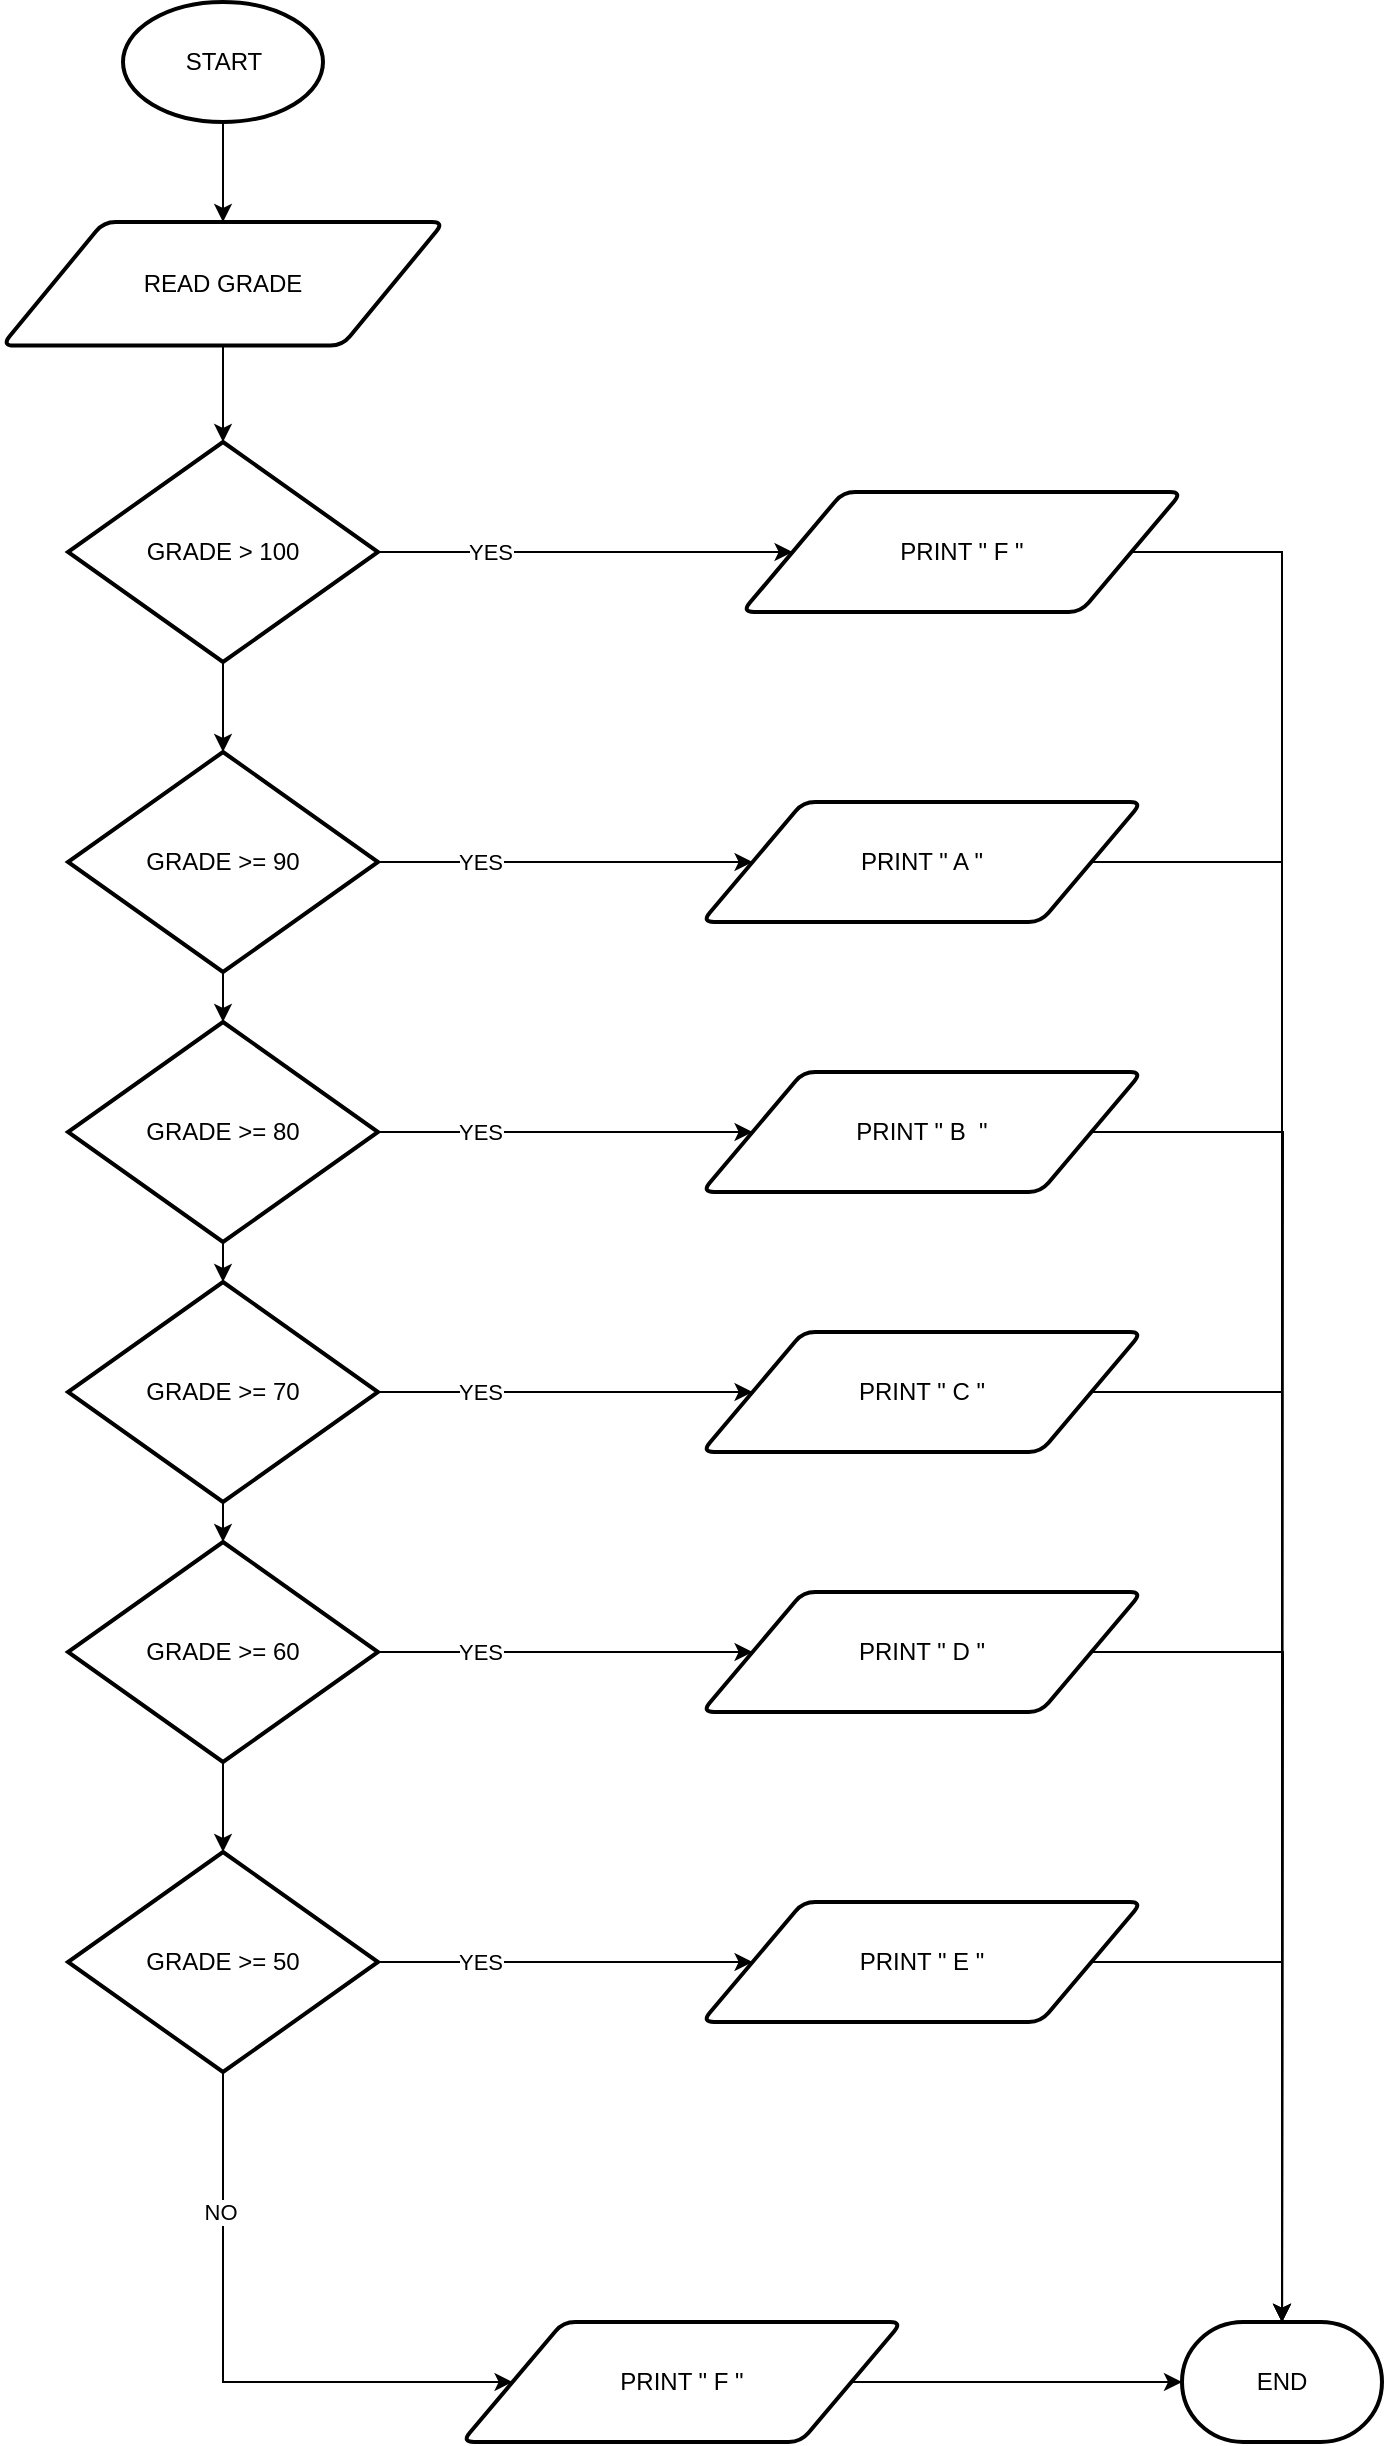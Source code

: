 <mxfile version="25.0.3">
  <diagram id="C5RBs43oDa-KdzZeNtuy" name="Page-1">
    <mxGraphModel dx="1843" dy="1926" grid="1" gridSize="10" guides="1" tooltips="1" connect="1" arrows="1" fold="1" page="1" pageScale="1" pageWidth="827" pageHeight="1169" math="0" shadow="0">
      <root>
        <mxCell id="WIyWlLk6GJQsqaUBKTNV-0" />
        <mxCell id="WIyWlLk6GJQsqaUBKTNV-1" parent="WIyWlLk6GJQsqaUBKTNV-0" />
        <mxCell id="mzyxMpm9BV7X5Ml5ykUT-2" style="edgeStyle=orthogonalEdgeStyle;rounded=0;orthogonalLoop=1;jettySize=auto;html=1;exitX=0.5;exitY=1;exitDx=0;exitDy=0;exitPerimeter=0;entryX=0.5;entryY=0;entryDx=0;entryDy=0;" edge="1" parent="WIyWlLk6GJQsqaUBKTNV-1" source="mzyxMpm9BV7X5Ml5ykUT-0" target="mzyxMpm9BV7X5Ml5ykUT-1">
          <mxGeometry relative="1" as="geometry" />
        </mxCell>
        <mxCell id="mzyxMpm9BV7X5Ml5ykUT-0" value="START" style="strokeWidth=2;html=1;shape=mxgraph.flowchart.start_1;whiteSpace=wrap;" vertex="1" parent="WIyWlLk6GJQsqaUBKTNV-1">
          <mxGeometry x="180.5" y="-90" width="100" height="60" as="geometry" />
        </mxCell>
        <mxCell id="mzyxMpm9BV7X5Ml5ykUT-1" value="READ GRADE" style="shape=parallelogram;html=1;strokeWidth=2;perimeter=parallelogramPerimeter;whiteSpace=wrap;rounded=1;arcSize=12;size=0.23;" vertex="1" parent="WIyWlLk6GJQsqaUBKTNV-1">
          <mxGeometry x="120" y="20" width="221" height="61.8" as="geometry" />
        </mxCell>
        <mxCell id="mzyxMpm9BV7X5Ml5ykUT-7" style="edgeStyle=orthogonalEdgeStyle;rounded=0;orthogonalLoop=1;jettySize=auto;html=1;exitX=1;exitY=0.5;exitDx=0;exitDy=0;exitPerimeter=0;" edge="1" parent="WIyWlLk6GJQsqaUBKTNV-1" source="mzyxMpm9BV7X5Ml5ykUT-3" target="mzyxMpm9BV7X5Ml5ykUT-6">
          <mxGeometry relative="1" as="geometry" />
        </mxCell>
        <mxCell id="mzyxMpm9BV7X5Ml5ykUT-8" value="YES" style="edgeLabel;html=1;align=center;verticalAlign=middle;resizable=0;points=[];" vertex="1" connectable="0" parent="mzyxMpm9BV7X5Ml5ykUT-7">
          <mxGeometry x="-0.458" relative="1" as="geometry">
            <mxPoint as="offset" />
          </mxGeometry>
        </mxCell>
        <mxCell id="mzyxMpm9BV7X5Ml5ykUT-3" value="GRADE &amp;gt;= 90" style="strokeWidth=2;html=1;shape=mxgraph.flowchart.decision;whiteSpace=wrap;" vertex="1" parent="WIyWlLk6GJQsqaUBKTNV-1">
          <mxGeometry x="153" y="285" width="155" height="110" as="geometry" />
        </mxCell>
        <mxCell id="mzyxMpm9BV7X5Ml5ykUT-39" style="edgeStyle=orthogonalEdgeStyle;rounded=0;orthogonalLoop=1;jettySize=auto;html=1;exitX=1;exitY=0.5;exitDx=0;exitDy=0;" edge="1" parent="WIyWlLk6GJQsqaUBKTNV-1" source="mzyxMpm9BV7X5Ml5ykUT-6" target="mzyxMpm9BV7X5Ml5ykUT-36">
          <mxGeometry relative="1" as="geometry" />
        </mxCell>
        <mxCell id="mzyxMpm9BV7X5Ml5ykUT-6" value="PRINT &quot; A &quot;" style="shape=parallelogram;html=1;strokeWidth=2;perimeter=parallelogramPerimeter;whiteSpace=wrap;rounded=1;arcSize=12;size=0.23;" vertex="1" parent="WIyWlLk6GJQsqaUBKTNV-1">
          <mxGeometry x="470" y="310" width="220" height="60" as="geometry" />
        </mxCell>
        <mxCell id="mzyxMpm9BV7X5Ml5ykUT-9" style="edgeStyle=orthogonalEdgeStyle;rounded=0;orthogonalLoop=1;jettySize=auto;html=1;exitX=1;exitY=0.5;exitDx=0;exitDy=0;exitPerimeter=0;" edge="1" parent="WIyWlLk6GJQsqaUBKTNV-1" source="mzyxMpm9BV7X5Ml5ykUT-11" target="mzyxMpm9BV7X5Ml5ykUT-12">
          <mxGeometry relative="1" as="geometry" />
        </mxCell>
        <mxCell id="mzyxMpm9BV7X5Ml5ykUT-10" value="YES" style="edgeLabel;html=1;align=center;verticalAlign=middle;resizable=0;points=[];" vertex="1" connectable="0" parent="mzyxMpm9BV7X5Ml5ykUT-9">
          <mxGeometry x="-0.458" relative="1" as="geometry">
            <mxPoint as="offset" />
          </mxGeometry>
        </mxCell>
        <mxCell id="mzyxMpm9BV7X5Ml5ykUT-11" value="GRADE &amp;gt;= 80" style="strokeWidth=2;html=1;shape=mxgraph.flowchart.decision;whiteSpace=wrap;" vertex="1" parent="WIyWlLk6GJQsqaUBKTNV-1">
          <mxGeometry x="153" y="420" width="155" height="110" as="geometry" />
        </mxCell>
        <mxCell id="mzyxMpm9BV7X5Ml5ykUT-40" style="edgeStyle=orthogonalEdgeStyle;rounded=0;orthogonalLoop=1;jettySize=auto;html=1;exitX=1;exitY=0.5;exitDx=0;exitDy=0;" edge="1" parent="WIyWlLk6GJQsqaUBKTNV-1" source="mzyxMpm9BV7X5Ml5ykUT-12">
          <mxGeometry relative="1" as="geometry">
            <mxPoint x="760" y="1101.6" as="targetPoint" />
          </mxGeometry>
        </mxCell>
        <mxCell id="mzyxMpm9BV7X5Ml5ykUT-12" value="PRINT &quot; B&amp;nbsp; &quot;" style="shape=parallelogram;html=1;strokeWidth=2;perimeter=parallelogramPerimeter;whiteSpace=wrap;rounded=1;arcSize=12;size=0.23;" vertex="1" parent="WIyWlLk6GJQsqaUBKTNV-1">
          <mxGeometry x="470" y="445" width="220" height="60" as="geometry" />
        </mxCell>
        <mxCell id="mzyxMpm9BV7X5Ml5ykUT-13" style="edgeStyle=orthogonalEdgeStyle;rounded=0;orthogonalLoop=1;jettySize=auto;html=1;exitX=1;exitY=0.5;exitDx=0;exitDy=0;exitPerimeter=0;" edge="1" parent="WIyWlLk6GJQsqaUBKTNV-1" source="mzyxMpm9BV7X5Ml5ykUT-15" target="mzyxMpm9BV7X5Ml5ykUT-16">
          <mxGeometry relative="1" as="geometry" />
        </mxCell>
        <mxCell id="mzyxMpm9BV7X5Ml5ykUT-14" value="YES" style="edgeLabel;html=1;align=center;verticalAlign=middle;resizable=0;points=[];" vertex="1" connectable="0" parent="mzyxMpm9BV7X5Ml5ykUT-13">
          <mxGeometry x="-0.458" relative="1" as="geometry">
            <mxPoint as="offset" />
          </mxGeometry>
        </mxCell>
        <mxCell id="mzyxMpm9BV7X5Ml5ykUT-15" value="GRADE &amp;gt;= 70" style="strokeWidth=2;html=1;shape=mxgraph.flowchart.decision;whiteSpace=wrap;" vertex="1" parent="WIyWlLk6GJQsqaUBKTNV-1">
          <mxGeometry x="153" y="550" width="155" height="110" as="geometry" />
        </mxCell>
        <mxCell id="mzyxMpm9BV7X5Ml5ykUT-16" value="PRINT &quot; C &quot;" style="shape=parallelogram;html=1;strokeWidth=2;perimeter=parallelogramPerimeter;whiteSpace=wrap;rounded=1;arcSize=12;size=0.23;" vertex="1" parent="WIyWlLk6GJQsqaUBKTNV-1">
          <mxGeometry x="470" y="575" width="220" height="60" as="geometry" />
        </mxCell>
        <mxCell id="mzyxMpm9BV7X5Ml5ykUT-17" style="edgeStyle=orthogonalEdgeStyle;rounded=0;orthogonalLoop=1;jettySize=auto;html=1;exitX=1;exitY=0.5;exitDx=0;exitDy=0;exitPerimeter=0;" edge="1" parent="WIyWlLk6GJQsqaUBKTNV-1" source="mzyxMpm9BV7X5Ml5ykUT-19" target="mzyxMpm9BV7X5Ml5ykUT-20">
          <mxGeometry relative="1" as="geometry" />
        </mxCell>
        <mxCell id="mzyxMpm9BV7X5Ml5ykUT-18" value="YES" style="edgeLabel;html=1;align=center;verticalAlign=middle;resizable=0;points=[];" vertex="1" connectable="0" parent="mzyxMpm9BV7X5Ml5ykUT-17">
          <mxGeometry x="-0.458" relative="1" as="geometry">
            <mxPoint as="offset" />
          </mxGeometry>
        </mxCell>
        <mxCell id="mzyxMpm9BV7X5Ml5ykUT-19" value="GRADE &amp;gt;= 60" style="strokeWidth=2;html=1;shape=mxgraph.flowchart.decision;whiteSpace=wrap;" vertex="1" parent="WIyWlLk6GJQsqaUBKTNV-1">
          <mxGeometry x="153" y="680" width="155" height="110" as="geometry" />
        </mxCell>
        <mxCell id="mzyxMpm9BV7X5Ml5ykUT-42" style="edgeStyle=orthogonalEdgeStyle;rounded=0;orthogonalLoop=1;jettySize=auto;html=1;exitX=1;exitY=0.5;exitDx=0;exitDy=0;" edge="1" parent="WIyWlLk6GJQsqaUBKTNV-1" source="mzyxMpm9BV7X5Ml5ykUT-20">
          <mxGeometry relative="1" as="geometry">
            <mxPoint x="760" y="1100" as="targetPoint" />
          </mxGeometry>
        </mxCell>
        <mxCell id="mzyxMpm9BV7X5Ml5ykUT-20" value="PRINT &quot; D &quot;" style="shape=parallelogram;html=1;strokeWidth=2;perimeter=parallelogramPerimeter;whiteSpace=wrap;rounded=1;arcSize=12;size=0.23;" vertex="1" parent="WIyWlLk6GJQsqaUBKTNV-1">
          <mxGeometry x="470" y="705" width="220" height="60" as="geometry" />
        </mxCell>
        <mxCell id="mzyxMpm9BV7X5Ml5ykUT-21" style="edgeStyle=orthogonalEdgeStyle;rounded=0;orthogonalLoop=1;jettySize=auto;html=1;exitX=1;exitY=0.5;exitDx=0;exitDy=0;exitPerimeter=0;" edge="1" parent="WIyWlLk6GJQsqaUBKTNV-1" source="mzyxMpm9BV7X5Ml5ykUT-23" target="mzyxMpm9BV7X5Ml5ykUT-24">
          <mxGeometry relative="1" as="geometry" />
        </mxCell>
        <mxCell id="mzyxMpm9BV7X5Ml5ykUT-22" value="YES" style="edgeLabel;html=1;align=center;verticalAlign=middle;resizable=0;points=[];" vertex="1" connectable="0" parent="mzyxMpm9BV7X5Ml5ykUT-21">
          <mxGeometry x="-0.458" relative="1" as="geometry">
            <mxPoint as="offset" />
          </mxGeometry>
        </mxCell>
        <mxCell id="mzyxMpm9BV7X5Ml5ykUT-63" style="edgeStyle=orthogonalEdgeStyle;rounded=0;orthogonalLoop=1;jettySize=auto;html=1;exitX=0.5;exitY=1;exitDx=0;exitDy=0;exitPerimeter=0;entryX=0;entryY=0.5;entryDx=0;entryDy=0;" edge="1" parent="WIyWlLk6GJQsqaUBKTNV-1" source="mzyxMpm9BV7X5Ml5ykUT-23" target="mzyxMpm9BV7X5Ml5ykUT-61">
          <mxGeometry relative="1" as="geometry">
            <Array as="points">
              <mxPoint x="230" y="1100" />
            </Array>
          </mxGeometry>
        </mxCell>
        <mxCell id="mzyxMpm9BV7X5Ml5ykUT-65" value="NO" style="edgeLabel;html=1;align=center;verticalAlign=middle;resizable=0;points=[];" vertex="1" connectable="0" parent="mzyxMpm9BV7X5Ml5ykUT-63">
          <mxGeometry x="-0.534" y="-2" relative="1" as="geometry">
            <mxPoint as="offset" />
          </mxGeometry>
        </mxCell>
        <mxCell id="mzyxMpm9BV7X5Ml5ykUT-23" value="GRADE &amp;gt;= 50" style="strokeWidth=2;html=1;shape=mxgraph.flowchart.decision;whiteSpace=wrap;" vertex="1" parent="WIyWlLk6GJQsqaUBKTNV-1">
          <mxGeometry x="153" y="835" width="155" height="110" as="geometry" />
        </mxCell>
        <mxCell id="mzyxMpm9BV7X5Ml5ykUT-24" value="PRINT &quot; E &quot;" style="shape=parallelogram;html=1;strokeWidth=2;perimeter=parallelogramPerimeter;whiteSpace=wrap;rounded=1;arcSize=12;size=0.23;" vertex="1" parent="WIyWlLk6GJQsqaUBKTNV-1">
          <mxGeometry x="470" y="860" width="220" height="60" as="geometry" />
        </mxCell>
        <mxCell id="mzyxMpm9BV7X5Ml5ykUT-31" style="edgeStyle=orthogonalEdgeStyle;rounded=0;orthogonalLoop=1;jettySize=auto;html=1;exitX=0.5;exitY=1;exitDx=0;exitDy=0;exitPerimeter=0;entryX=0.5;entryY=0;entryDx=0;entryDy=0;entryPerimeter=0;" edge="1" parent="WIyWlLk6GJQsqaUBKTNV-1" source="mzyxMpm9BV7X5Ml5ykUT-3" target="mzyxMpm9BV7X5Ml5ykUT-11">
          <mxGeometry relative="1" as="geometry" />
        </mxCell>
        <mxCell id="mzyxMpm9BV7X5Ml5ykUT-32" style="edgeStyle=orthogonalEdgeStyle;rounded=0;orthogonalLoop=1;jettySize=auto;html=1;exitX=0.5;exitY=1;exitDx=0;exitDy=0;exitPerimeter=0;entryX=0.5;entryY=0;entryDx=0;entryDy=0;entryPerimeter=0;" edge="1" parent="WIyWlLk6GJQsqaUBKTNV-1" source="mzyxMpm9BV7X5Ml5ykUT-11" target="mzyxMpm9BV7X5Ml5ykUT-15">
          <mxGeometry relative="1" as="geometry" />
        </mxCell>
        <mxCell id="mzyxMpm9BV7X5Ml5ykUT-33" style="edgeStyle=orthogonalEdgeStyle;rounded=0;orthogonalLoop=1;jettySize=auto;html=1;exitX=0.5;exitY=1;exitDx=0;exitDy=0;exitPerimeter=0;entryX=0.5;entryY=0;entryDx=0;entryDy=0;entryPerimeter=0;" edge="1" parent="WIyWlLk6GJQsqaUBKTNV-1" source="mzyxMpm9BV7X5Ml5ykUT-15" target="mzyxMpm9BV7X5Ml5ykUT-19">
          <mxGeometry relative="1" as="geometry" />
        </mxCell>
        <mxCell id="mzyxMpm9BV7X5Ml5ykUT-34" style="edgeStyle=orthogonalEdgeStyle;rounded=0;orthogonalLoop=1;jettySize=auto;html=1;exitX=0.5;exitY=1;exitDx=0;exitDy=0;exitPerimeter=0;entryX=0.5;entryY=0;entryDx=0;entryDy=0;entryPerimeter=0;" edge="1" parent="WIyWlLk6GJQsqaUBKTNV-1" source="mzyxMpm9BV7X5Ml5ykUT-19" target="mzyxMpm9BV7X5Ml5ykUT-23">
          <mxGeometry relative="1" as="geometry" />
        </mxCell>
        <mxCell id="mzyxMpm9BV7X5Ml5ykUT-41" style="edgeStyle=orthogonalEdgeStyle;rounded=0;orthogonalLoop=1;jettySize=auto;html=1;exitX=1;exitY=0.5;exitDx=0;exitDy=0;entryX=0.5;entryY=0;entryDx=0;entryDy=0;entryPerimeter=0;" edge="1" parent="WIyWlLk6GJQsqaUBKTNV-1" source="mzyxMpm9BV7X5Ml5ykUT-16" target="mzyxMpm9BV7X5Ml5ykUT-36">
          <mxGeometry relative="1" as="geometry" />
        </mxCell>
        <mxCell id="mzyxMpm9BV7X5Ml5ykUT-51" style="edgeStyle=orthogonalEdgeStyle;rounded=0;orthogonalLoop=1;jettySize=auto;html=1;exitX=1;exitY=0.5;exitDx=0;exitDy=0;exitPerimeter=0;" edge="1" parent="WIyWlLk6GJQsqaUBKTNV-1" source="mzyxMpm9BV7X5Ml5ykUT-53" target="mzyxMpm9BV7X5Ml5ykUT-54">
          <mxGeometry relative="1" as="geometry" />
        </mxCell>
        <mxCell id="mzyxMpm9BV7X5Ml5ykUT-52" value="YES" style="edgeLabel;html=1;align=center;verticalAlign=middle;resizable=0;points=[];" vertex="1" connectable="0" parent="mzyxMpm9BV7X5Ml5ykUT-51">
          <mxGeometry x="-0.458" relative="1" as="geometry">
            <mxPoint as="offset" />
          </mxGeometry>
        </mxCell>
        <mxCell id="mzyxMpm9BV7X5Ml5ykUT-53" value="GRADE &amp;gt; 100" style="strokeWidth=2;html=1;shape=mxgraph.flowchart.decision;whiteSpace=wrap;" vertex="1" parent="WIyWlLk6GJQsqaUBKTNV-1">
          <mxGeometry x="153" y="130" width="155" height="110" as="geometry" />
        </mxCell>
        <mxCell id="mzyxMpm9BV7X5Ml5ykUT-54" value="PRINT &quot; F &quot;" style="shape=parallelogram;html=1;strokeWidth=2;perimeter=parallelogramPerimeter;whiteSpace=wrap;rounded=1;arcSize=12;size=0.23;" vertex="1" parent="WIyWlLk6GJQsqaUBKTNV-1">
          <mxGeometry x="490" y="155" width="220" height="60" as="geometry" />
        </mxCell>
        <mxCell id="mzyxMpm9BV7X5Ml5ykUT-58" style="edgeStyle=orthogonalEdgeStyle;rounded=0;orthogonalLoop=1;jettySize=auto;html=1;exitX=0.5;exitY=1;exitDx=0;exitDy=0;entryX=0.5;entryY=0;entryDx=0;entryDy=0;entryPerimeter=0;" edge="1" parent="WIyWlLk6GJQsqaUBKTNV-1" source="mzyxMpm9BV7X5Ml5ykUT-1" target="mzyxMpm9BV7X5Ml5ykUT-53">
          <mxGeometry relative="1" as="geometry" />
        </mxCell>
        <mxCell id="mzyxMpm9BV7X5Ml5ykUT-59" style="edgeStyle=orthogonalEdgeStyle;rounded=0;orthogonalLoop=1;jettySize=auto;html=1;exitX=0.5;exitY=1;exitDx=0;exitDy=0;exitPerimeter=0;entryX=0.5;entryY=0;entryDx=0;entryDy=0;entryPerimeter=0;" edge="1" parent="WIyWlLk6GJQsqaUBKTNV-1" source="mzyxMpm9BV7X5Ml5ykUT-53" target="mzyxMpm9BV7X5Ml5ykUT-3">
          <mxGeometry relative="1" as="geometry" />
        </mxCell>
        <mxCell id="mzyxMpm9BV7X5Ml5ykUT-60" style="edgeStyle=orthogonalEdgeStyle;rounded=0;orthogonalLoop=1;jettySize=auto;html=1;exitX=1;exitY=0.5;exitDx=0;exitDy=0;entryX=0.5;entryY=0;entryDx=0;entryDy=0;entryPerimeter=0;" edge="1" parent="WIyWlLk6GJQsqaUBKTNV-1" source="mzyxMpm9BV7X5Ml5ykUT-54" target="mzyxMpm9BV7X5Ml5ykUT-36">
          <mxGeometry relative="1" as="geometry">
            <Array as="points">
              <mxPoint x="760" y="185" />
            </Array>
          </mxGeometry>
        </mxCell>
        <mxCell id="mzyxMpm9BV7X5Ml5ykUT-61" value="PRINT &quot; F &quot;" style="shape=parallelogram;html=1;strokeWidth=2;perimeter=parallelogramPerimeter;whiteSpace=wrap;rounded=1;arcSize=12;size=0.23;" vertex="1" parent="WIyWlLk6GJQsqaUBKTNV-1">
          <mxGeometry x="350" y="1070" width="220" height="60" as="geometry" />
        </mxCell>
        <mxCell id="mzyxMpm9BV7X5Ml5ykUT-62" value="" style="edgeStyle=orthogonalEdgeStyle;rounded=0;orthogonalLoop=1;jettySize=auto;html=1;exitX=1;exitY=0.5;exitDx=0;exitDy=0;" edge="1" parent="WIyWlLk6GJQsqaUBKTNV-1" source="mzyxMpm9BV7X5Ml5ykUT-24" target="mzyxMpm9BV7X5Ml5ykUT-36">
          <mxGeometry relative="1" as="geometry">
            <mxPoint x="760" y="1100" as="targetPoint" />
            <mxPoint x="665" y="890" as="sourcePoint" />
          </mxGeometry>
        </mxCell>
        <mxCell id="mzyxMpm9BV7X5Ml5ykUT-36" value="END" style="strokeWidth=2;html=1;shape=mxgraph.flowchart.terminator;whiteSpace=wrap;" vertex="1" parent="WIyWlLk6GJQsqaUBKTNV-1">
          <mxGeometry x="710" y="1070" width="100" height="60" as="geometry" />
        </mxCell>
        <mxCell id="mzyxMpm9BV7X5Ml5ykUT-64" style="edgeStyle=orthogonalEdgeStyle;rounded=0;orthogonalLoop=1;jettySize=auto;html=1;exitX=1;exitY=0.5;exitDx=0;exitDy=0;entryX=0;entryY=0.5;entryDx=0;entryDy=0;entryPerimeter=0;" edge="1" parent="WIyWlLk6GJQsqaUBKTNV-1" source="mzyxMpm9BV7X5Ml5ykUT-61" target="mzyxMpm9BV7X5Ml5ykUT-36">
          <mxGeometry relative="1" as="geometry" />
        </mxCell>
      </root>
    </mxGraphModel>
  </diagram>
</mxfile>
